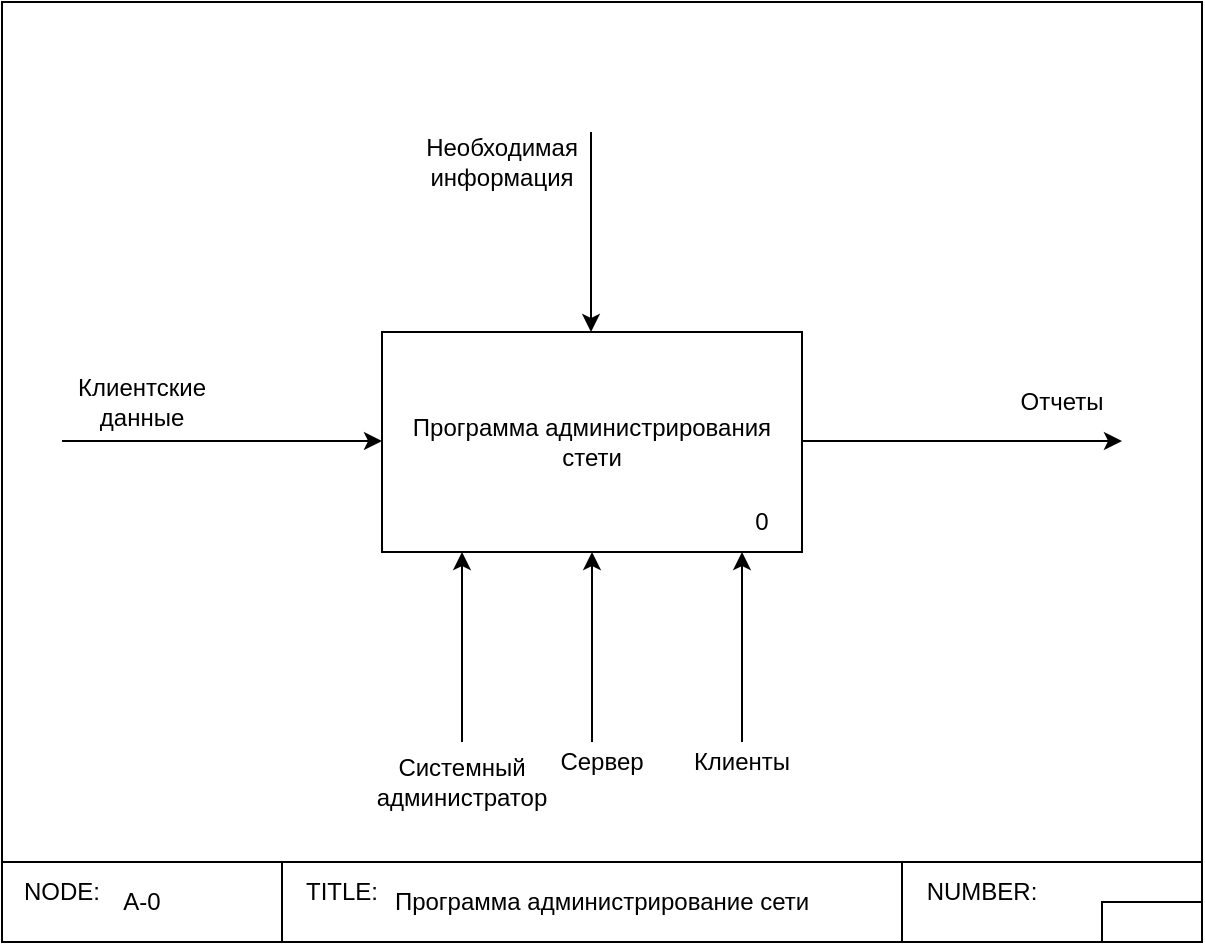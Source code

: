 <mxfile version="13.0.1" type="github">
  <diagram id="L7s4xPTiVDL2cpyjSdkr" name="Page-1">
    <mxGraphModel dx="1182" dy="764" grid="1" gridSize="10" guides="1" tooltips="1" connect="1" arrows="1" fold="1" page="1" pageScale="1" pageWidth="827" pageHeight="1169" math="0" shadow="0">
      <root>
        <mxCell id="0" />
        <mxCell id="1" parent="0" />
        <mxCell id="xcm8XhxW1ZEP3r7AVfZU-2" value="Программа администрирования стети" style="rounded=0;whiteSpace=wrap;html=1;" parent="1" vertex="1">
          <mxGeometry x="280" y="315" width="210" height="110" as="geometry" />
        </mxCell>
        <mxCell id="xcm8XhxW1ZEP3r7AVfZU-8" value="" style="endArrow=classic;html=1;" parent="1" edge="1">
          <mxGeometry width="50" height="50" relative="1" as="geometry">
            <mxPoint x="384.5" y="215" as="sourcePoint" />
            <mxPoint x="384.5" y="315" as="targetPoint" />
          </mxGeometry>
        </mxCell>
        <mxCell id="xcm8XhxW1ZEP3r7AVfZU-10" value="" style="endArrow=classic;html=1;entryX=1;entryY=1;entryDx=0;entryDy=0;" parent="1" edge="1">
          <mxGeometry width="50" height="50" relative="1" as="geometry">
            <mxPoint x="320" y="520" as="sourcePoint" />
            <mxPoint x="320" y="425" as="targetPoint" />
          </mxGeometry>
        </mxCell>
        <mxCell id="xcm8XhxW1ZEP3r7AVfZU-11" value="" style="endArrow=classic;html=1;" parent="1" edge="1">
          <mxGeometry width="50" height="50" relative="1" as="geometry">
            <mxPoint x="460" y="520" as="sourcePoint" />
            <mxPoint x="460" y="425" as="targetPoint" />
          </mxGeometry>
        </mxCell>
        <mxCell id="xcm8XhxW1ZEP3r7AVfZU-13" value="" style="endArrow=classic;html=1;" parent="1" edge="1">
          <mxGeometry width="50" height="50" relative="1" as="geometry">
            <mxPoint x="490" y="369.5" as="sourcePoint" />
            <mxPoint x="650" y="369.5" as="targetPoint" />
          </mxGeometry>
        </mxCell>
        <mxCell id="xcm8XhxW1ZEP3r7AVfZU-14" value="" style="endArrow=classic;html=1;" parent="1" edge="1">
          <mxGeometry width="50" height="50" relative="1" as="geometry">
            <mxPoint x="120" y="369.5" as="sourcePoint" />
            <mxPoint x="280" y="369.5" as="targetPoint" />
          </mxGeometry>
        </mxCell>
        <mxCell id="xcm8XhxW1ZEP3r7AVfZU-15" value="Необходимая информация" style="text;html=1;strokeColor=none;fillColor=none;align=center;verticalAlign=middle;whiteSpace=wrap;rounded=0;" parent="1" vertex="1">
          <mxGeometry x="320" y="220" width="40" height="20" as="geometry" />
        </mxCell>
        <mxCell id="xcm8XhxW1ZEP3r7AVfZU-18" value="Отчеты" style="text;html=1;strokeColor=none;fillColor=none;align=center;verticalAlign=middle;whiteSpace=wrap;rounded=0;" parent="1" vertex="1">
          <mxGeometry x="600" y="340" width="40" height="20" as="geometry" />
        </mxCell>
        <mxCell id="xcm8XhxW1ZEP3r7AVfZU-19" value="Клиентские данные" style="text;html=1;strokeColor=none;fillColor=none;align=center;verticalAlign=middle;whiteSpace=wrap;rounded=0;" parent="1" vertex="1">
          <mxGeometry x="140" y="340" width="40" height="20" as="geometry" />
        </mxCell>
        <mxCell id="xcm8XhxW1ZEP3r7AVfZU-20" value="Системный администратор" style="text;html=1;strokeColor=none;fillColor=none;align=center;verticalAlign=middle;whiteSpace=wrap;rounded=0;" parent="1" vertex="1">
          <mxGeometry x="300" y="530" width="40" height="20" as="geometry" />
        </mxCell>
        <mxCell id="xcm8XhxW1ZEP3r7AVfZU-21" value="Клиенты" style="text;html=1;strokeColor=none;fillColor=none;align=center;verticalAlign=middle;whiteSpace=wrap;rounded=0;" parent="1" vertex="1">
          <mxGeometry x="440" y="520" width="40" height="20" as="geometry" />
        </mxCell>
        <mxCell id="xcm8XhxW1ZEP3r7AVfZU-23" value="0" style="text;html=1;strokeColor=none;fillColor=none;align=center;verticalAlign=middle;whiteSpace=wrap;rounded=0;" parent="1" vertex="1">
          <mxGeometry x="450" y="400" width="40" height="20" as="geometry" />
        </mxCell>
        <mxCell id="xcm8XhxW1ZEP3r7AVfZU-25" value="" style="rounded=0;whiteSpace=wrap;html=1;shadow=0;fillColor=none;" parent="1" vertex="1">
          <mxGeometry x="90" y="150" width="600" height="430" as="geometry" />
        </mxCell>
        <mxCell id="xcm8XhxW1ZEP3r7AVfZU-27" value="" style="rounded=0;whiteSpace=wrap;html=1;shadow=0;fillColor=none;" parent="1" vertex="1">
          <mxGeometry x="90" y="580" width="140" height="40" as="geometry" />
        </mxCell>
        <mxCell id="xcm8XhxW1ZEP3r7AVfZU-28" value="" style="rounded=0;whiteSpace=wrap;html=1;shadow=0;fillColor=none;" parent="1" vertex="1">
          <mxGeometry x="230" y="580" width="310" height="40" as="geometry" />
        </mxCell>
        <mxCell id="xcm8XhxW1ZEP3r7AVfZU-29" value="" style="rounded=0;whiteSpace=wrap;html=1;shadow=0;fillColor=none;" parent="1" vertex="1">
          <mxGeometry x="540" y="580" width="150" height="40" as="geometry" />
        </mxCell>
        <mxCell id="xcm8XhxW1ZEP3r7AVfZU-30" value="NODE:" style="text;html=1;strokeColor=none;fillColor=none;align=center;verticalAlign=middle;whiteSpace=wrap;rounded=0;shadow=0;" parent="1" vertex="1">
          <mxGeometry x="100" y="585" width="40" height="20" as="geometry" />
        </mxCell>
        <mxCell id="xcm8XhxW1ZEP3r7AVfZU-31" value="A-0" style="text;html=1;strokeColor=none;fillColor=none;align=center;verticalAlign=middle;whiteSpace=wrap;rounded=0;shadow=0;" parent="1" vertex="1">
          <mxGeometry x="140" y="590" width="40" height="20" as="geometry" />
        </mxCell>
        <mxCell id="xcm8XhxW1ZEP3r7AVfZU-32" value="TITLE:" style="text;html=1;strokeColor=none;fillColor=none;align=center;verticalAlign=middle;whiteSpace=wrap;rounded=0;shadow=0;" parent="1" vertex="1">
          <mxGeometry x="240" y="585" width="40" height="20" as="geometry" />
        </mxCell>
        <mxCell id="xcm8XhxW1ZEP3r7AVfZU-33" value="Программа администрирование сети" style="text;html=1;strokeColor=none;fillColor=none;align=center;verticalAlign=middle;whiteSpace=wrap;rounded=0;shadow=0;" parent="1" vertex="1">
          <mxGeometry x="280" y="590" width="220" height="20" as="geometry" />
        </mxCell>
        <mxCell id="xcm8XhxW1ZEP3r7AVfZU-34" value="NUMBER:" style="text;html=1;strokeColor=none;fillColor=none;align=center;verticalAlign=middle;whiteSpace=wrap;rounded=0;shadow=0;" parent="1" vertex="1">
          <mxGeometry x="550" y="585" width="60" height="20" as="geometry" />
        </mxCell>
        <mxCell id="xcm8XhxW1ZEP3r7AVfZU-35" value="" style="rounded=0;whiteSpace=wrap;html=1;shadow=0;fillColor=none;" parent="1" vertex="1">
          <mxGeometry x="640" y="600" width="50" height="20" as="geometry" />
        </mxCell>
        <mxCell id="dJ7ejp0NbuTF8aXYp7Hg-1" value="" style="endArrow=classic;html=1;entryX=0.5;entryY=1;entryDx=0;entryDy=0;" parent="1" target="xcm8XhxW1ZEP3r7AVfZU-2" edge="1">
          <mxGeometry width="50" height="50" relative="1" as="geometry">
            <mxPoint x="385" y="520" as="sourcePoint" />
            <mxPoint x="440" y="470" as="targetPoint" />
            <Array as="points">
              <mxPoint x="385" y="490" />
            </Array>
          </mxGeometry>
        </mxCell>
        <mxCell id="dJ7ejp0NbuTF8aXYp7Hg-2" value="Сервер" style="text;html=1;strokeColor=none;fillColor=none;align=center;verticalAlign=middle;whiteSpace=wrap;rounded=0;" parent="1" vertex="1">
          <mxGeometry x="370" y="520" width="40" height="20" as="geometry" />
        </mxCell>
      </root>
    </mxGraphModel>
  </diagram>
</mxfile>
